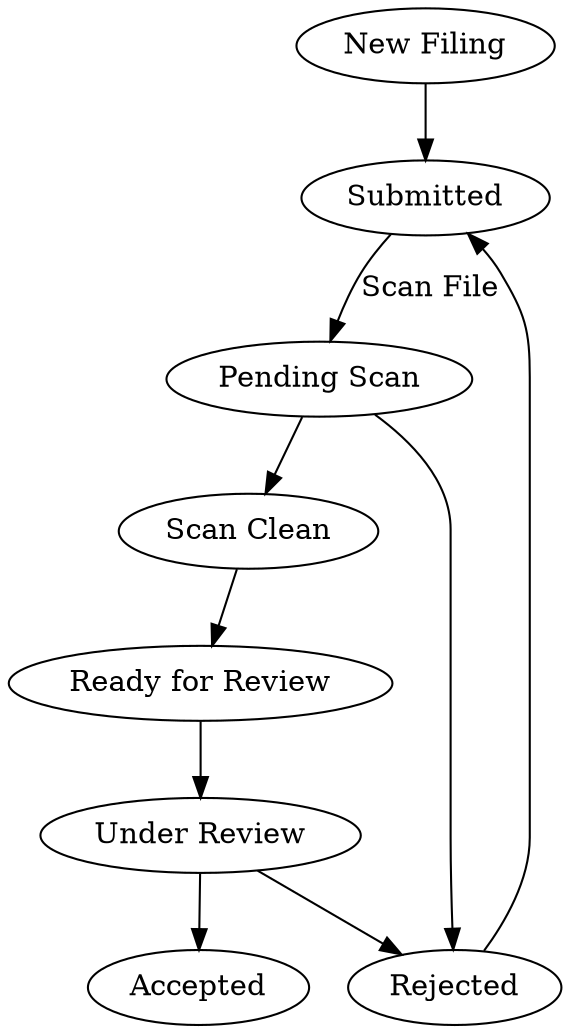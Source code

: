 digraph {
    "New Filing" -> Submitted;
    Submitted -> "Pending Scan" [label="Scan File"];
    "Pending Scan" -> Rejected;
    "Pending Scan" -> "Scan Clean";
    "Scan Clean" -> "Ready for Review"
    "Ready for Review" -> "Under Review"
    "Under Review" -> Rejected;
    Rejected -> Submitted;
    "Under Review" -> Accepted;
}
